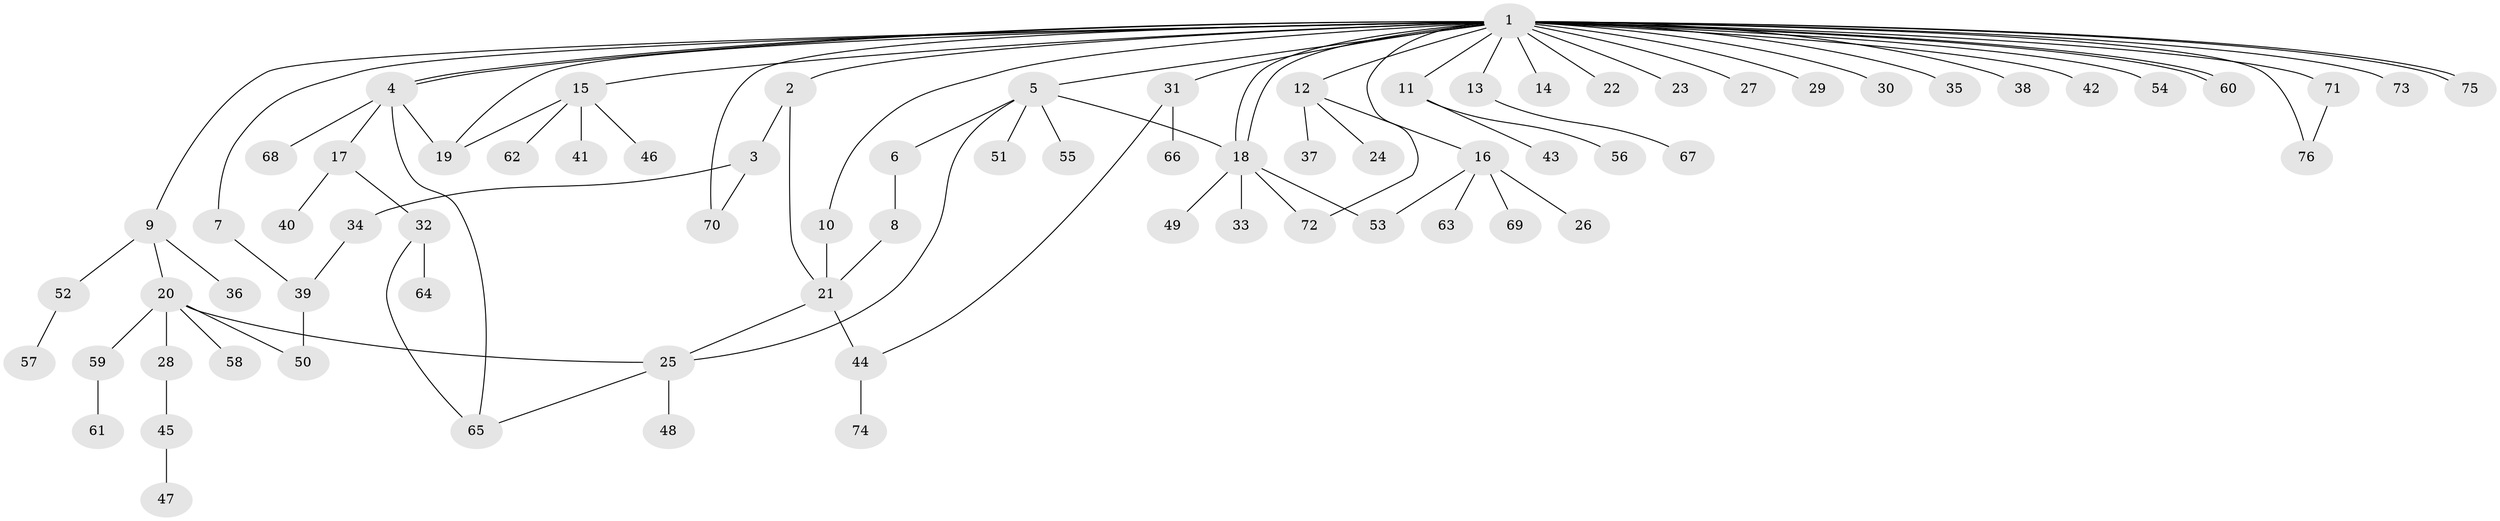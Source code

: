 // coarse degree distribution, {30: 0.018518518518518517, 3: 0.07407407407407407, 5: 0.09259259259259259, 2: 0.18518518518518517, 4: 0.05555555555555555, 1: 0.5370370370370371, 6: 0.037037037037037035}
// Generated by graph-tools (version 1.1) at 2025/51/02/27/25 19:51:57]
// undirected, 76 vertices, 95 edges
graph export_dot {
graph [start="1"]
  node [color=gray90,style=filled];
  1;
  2;
  3;
  4;
  5;
  6;
  7;
  8;
  9;
  10;
  11;
  12;
  13;
  14;
  15;
  16;
  17;
  18;
  19;
  20;
  21;
  22;
  23;
  24;
  25;
  26;
  27;
  28;
  29;
  30;
  31;
  32;
  33;
  34;
  35;
  36;
  37;
  38;
  39;
  40;
  41;
  42;
  43;
  44;
  45;
  46;
  47;
  48;
  49;
  50;
  51;
  52;
  53;
  54;
  55;
  56;
  57;
  58;
  59;
  60;
  61;
  62;
  63;
  64;
  65;
  66;
  67;
  68;
  69;
  70;
  71;
  72;
  73;
  74;
  75;
  76;
  1 -- 2;
  1 -- 4;
  1 -- 4;
  1 -- 5;
  1 -- 7;
  1 -- 9;
  1 -- 10;
  1 -- 11;
  1 -- 12;
  1 -- 13;
  1 -- 14;
  1 -- 15;
  1 -- 18;
  1 -- 18;
  1 -- 19;
  1 -- 22;
  1 -- 23;
  1 -- 27;
  1 -- 29;
  1 -- 30;
  1 -- 31;
  1 -- 35;
  1 -- 38;
  1 -- 42;
  1 -- 54;
  1 -- 60;
  1 -- 60;
  1 -- 70;
  1 -- 71;
  1 -- 72;
  1 -- 73;
  1 -- 75;
  1 -- 75;
  1 -- 76;
  2 -- 3;
  2 -- 21;
  3 -- 34;
  3 -- 70;
  4 -- 17;
  4 -- 19;
  4 -- 65;
  4 -- 68;
  5 -- 6;
  5 -- 18;
  5 -- 25;
  5 -- 51;
  5 -- 55;
  6 -- 8;
  7 -- 39;
  8 -- 21;
  9 -- 20;
  9 -- 36;
  9 -- 52;
  10 -- 21;
  11 -- 43;
  11 -- 56;
  12 -- 16;
  12 -- 24;
  12 -- 37;
  13 -- 67;
  15 -- 19;
  15 -- 41;
  15 -- 46;
  15 -- 62;
  16 -- 26;
  16 -- 53;
  16 -- 63;
  16 -- 69;
  17 -- 32;
  17 -- 40;
  18 -- 33;
  18 -- 49;
  18 -- 53;
  18 -- 72;
  20 -- 25;
  20 -- 28;
  20 -- 50;
  20 -- 58;
  20 -- 59;
  21 -- 25;
  21 -- 44;
  25 -- 48;
  25 -- 65;
  28 -- 45;
  31 -- 44;
  31 -- 66;
  32 -- 64;
  32 -- 65;
  34 -- 39;
  39 -- 50;
  44 -- 74;
  45 -- 47;
  52 -- 57;
  59 -- 61;
  71 -- 76;
}
